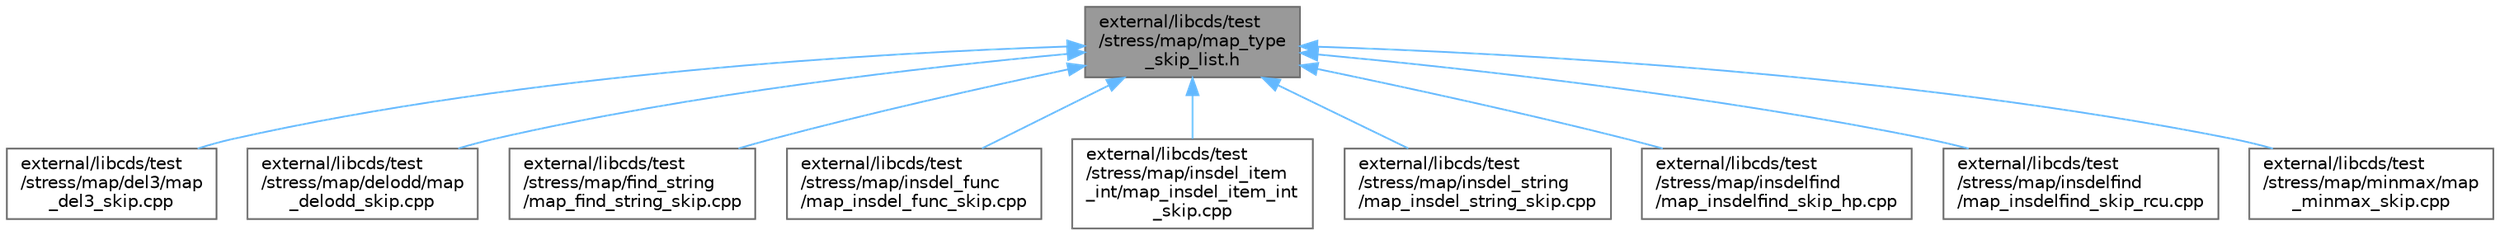digraph "external/libcds/test/stress/map/map_type_skip_list.h"
{
 // LATEX_PDF_SIZE
  bgcolor="transparent";
  edge [fontname=Helvetica,fontsize=10,labelfontname=Helvetica,labelfontsize=10];
  node [fontname=Helvetica,fontsize=10,shape=box,height=0.2,width=0.4];
  Node1 [id="Node000001",label="external/libcds/test\l/stress/map/map_type\l_skip_list.h",height=0.2,width=0.4,color="gray40", fillcolor="grey60", style="filled", fontcolor="black",tooltip=" "];
  Node1 -> Node2 [id="edge1_Node000001_Node000002",dir="back",color="steelblue1",style="solid",tooltip=" "];
  Node2 [id="Node000002",label="external/libcds/test\l/stress/map/del3/map\l_del3_skip.cpp",height=0.2,width=0.4,color="grey40", fillcolor="white", style="filled",URL="$map__del3__skip_8cpp.html",tooltip=" "];
  Node1 -> Node3 [id="edge2_Node000001_Node000003",dir="back",color="steelblue1",style="solid",tooltip=" "];
  Node3 [id="Node000003",label="external/libcds/test\l/stress/map/delodd/map\l_delodd_skip.cpp",height=0.2,width=0.4,color="grey40", fillcolor="white", style="filled",URL="$map__delodd__skip_8cpp.html",tooltip=" "];
  Node1 -> Node4 [id="edge3_Node000001_Node000004",dir="back",color="steelblue1",style="solid",tooltip=" "];
  Node4 [id="Node000004",label="external/libcds/test\l/stress/map/find_string\l/map_find_string_skip.cpp",height=0.2,width=0.4,color="grey40", fillcolor="white", style="filled",URL="$map__find__string__skip_8cpp.html",tooltip=" "];
  Node1 -> Node5 [id="edge4_Node000001_Node000005",dir="back",color="steelblue1",style="solid",tooltip=" "];
  Node5 [id="Node000005",label="external/libcds/test\l/stress/map/insdel_func\l/map_insdel_func_skip.cpp",height=0.2,width=0.4,color="grey40", fillcolor="white", style="filled",URL="$map__insdel__func__skip_8cpp.html",tooltip=" "];
  Node1 -> Node6 [id="edge5_Node000001_Node000006",dir="back",color="steelblue1",style="solid",tooltip=" "];
  Node6 [id="Node000006",label="external/libcds/test\l/stress/map/insdel_item\l_int/map_insdel_item_int\l_skip.cpp",height=0.2,width=0.4,color="grey40", fillcolor="white", style="filled",URL="$map__insdel__item__int__skip_8cpp.html",tooltip=" "];
  Node1 -> Node7 [id="edge6_Node000001_Node000007",dir="back",color="steelblue1",style="solid",tooltip=" "];
  Node7 [id="Node000007",label="external/libcds/test\l/stress/map/insdel_string\l/map_insdel_string_skip.cpp",height=0.2,width=0.4,color="grey40", fillcolor="white", style="filled",URL="$map__insdel__string__skip_8cpp.html",tooltip=" "];
  Node1 -> Node8 [id="edge7_Node000001_Node000008",dir="back",color="steelblue1",style="solid",tooltip=" "];
  Node8 [id="Node000008",label="external/libcds/test\l/stress/map/insdelfind\l/map_insdelfind_skip_hp.cpp",height=0.2,width=0.4,color="grey40", fillcolor="white", style="filled",URL="$map__insdelfind__skip__hp_8cpp.html",tooltip=" "];
  Node1 -> Node9 [id="edge8_Node000001_Node000009",dir="back",color="steelblue1",style="solid",tooltip=" "];
  Node9 [id="Node000009",label="external/libcds/test\l/stress/map/insdelfind\l/map_insdelfind_skip_rcu.cpp",height=0.2,width=0.4,color="grey40", fillcolor="white", style="filled",URL="$map__insdelfind__skip__rcu_8cpp.html",tooltip=" "];
  Node1 -> Node10 [id="edge9_Node000001_Node000010",dir="back",color="steelblue1",style="solid",tooltip=" "];
  Node10 [id="Node000010",label="external/libcds/test\l/stress/map/minmax/map\l_minmax_skip.cpp",height=0.2,width=0.4,color="grey40", fillcolor="white", style="filled",URL="$map__minmax__skip_8cpp.html",tooltip=" "];
}
